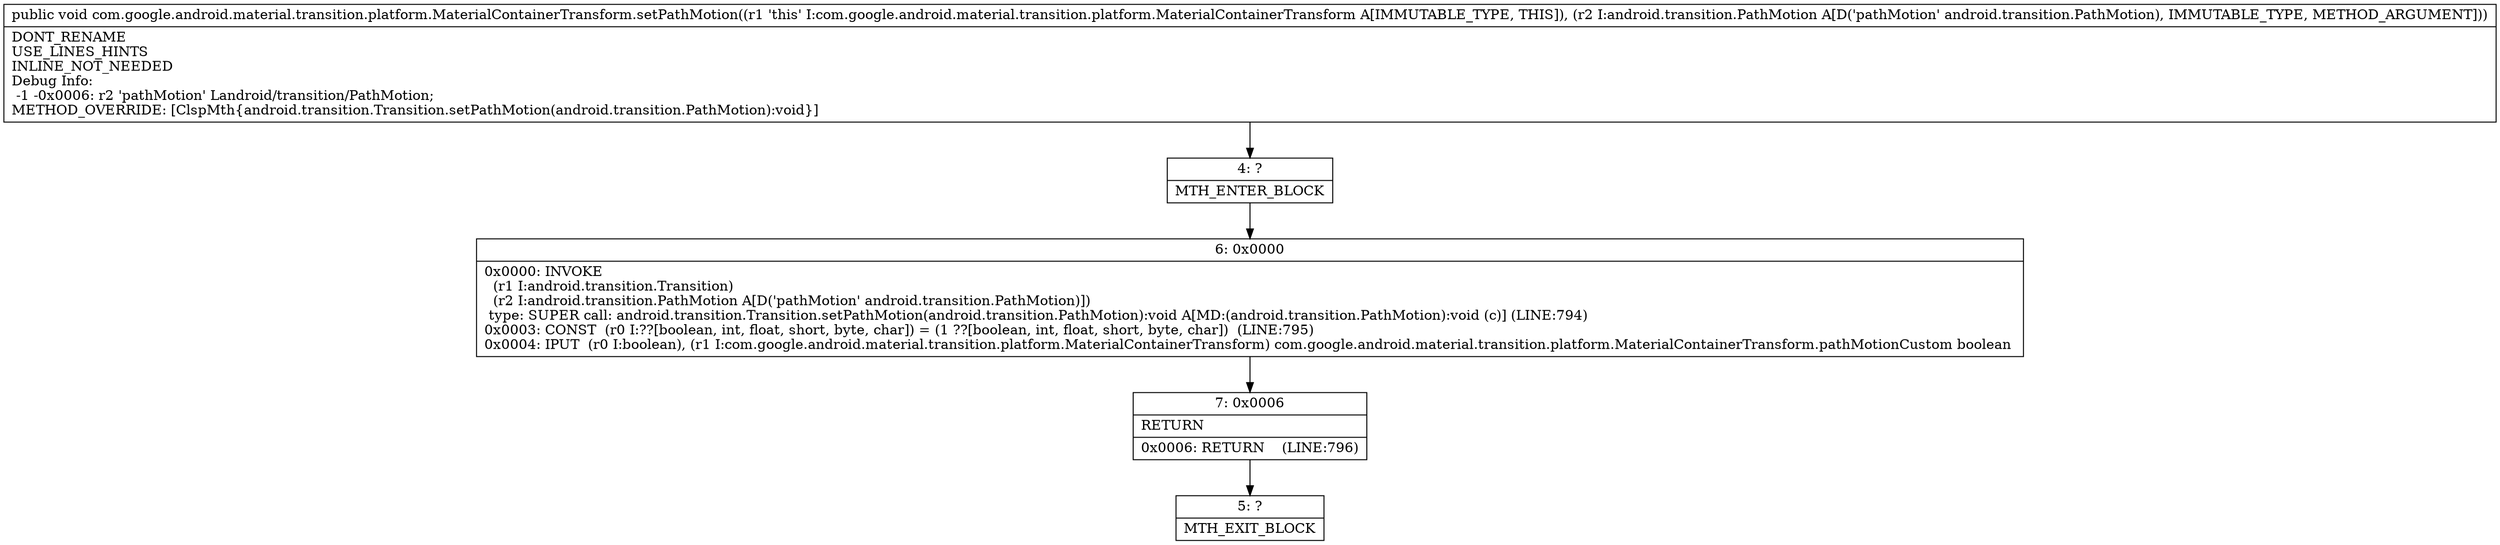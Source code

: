 digraph "CFG forcom.google.android.material.transition.platform.MaterialContainerTransform.setPathMotion(Landroid\/transition\/PathMotion;)V" {
Node_4 [shape=record,label="{4\:\ ?|MTH_ENTER_BLOCK\l}"];
Node_6 [shape=record,label="{6\:\ 0x0000|0x0000: INVOKE  \l  (r1 I:android.transition.Transition)\l  (r2 I:android.transition.PathMotion A[D('pathMotion' android.transition.PathMotion)])\l type: SUPER call: android.transition.Transition.setPathMotion(android.transition.PathMotion):void A[MD:(android.transition.PathMotion):void (c)] (LINE:794)\l0x0003: CONST  (r0 I:??[boolean, int, float, short, byte, char]) = (1 ??[boolean, int, float, short, byte, char])  (LINE:795)\l0x0004: IPUT  (r0 I:boolean), (r1 I:com.google.android.material.transition.platform.MaterialContainerTransform) com.google.android.material.transition.platform.MaterialContainerTransform.pathMotionCustom boolean \l}"];
Node_7 [shape=record,label="{7\:\ 0x0006|RETURN\l|0x0006: RETURN    (LINE:796)\l}"];
Node_5 [shape=record,label="{5\:\ ?|MTH_EXIT_BLOCK\l}"];
MethodNode[shape=record,label="{public void com.google.android.material.transition.platform.MaterialContainerTransform.setPathMotion((r1 'this' I:com.google.android.material.transition.platform.MaterialContainerTransform A[IMMUTABLE_TYPE, THIS]), (r2 I:android.transition.PathMotion A[D('pathMotion' android.transition.PathMotion), IMMUTABLE_TYPE, METHOD_ARGUMENT]))  | DONT_RENAME\lUSE_LINES_HINTS\lINLINE_NOT_NEEDED\lDebug Info:\l  \-1 \-0x0006: r2 'pathMotion' Landroid\/transition\/PathMotion;\lMETHOD_OVERRIDE: [ClspMth\{android.transition.Transition.setPathMotion(android.transition.PathMotion):void\}]\l}"];
MethodNode -> Node_4;Node_4 -> Node_6;
Node_6 -> Node_7;
Node_7 -> Node_5;
}

